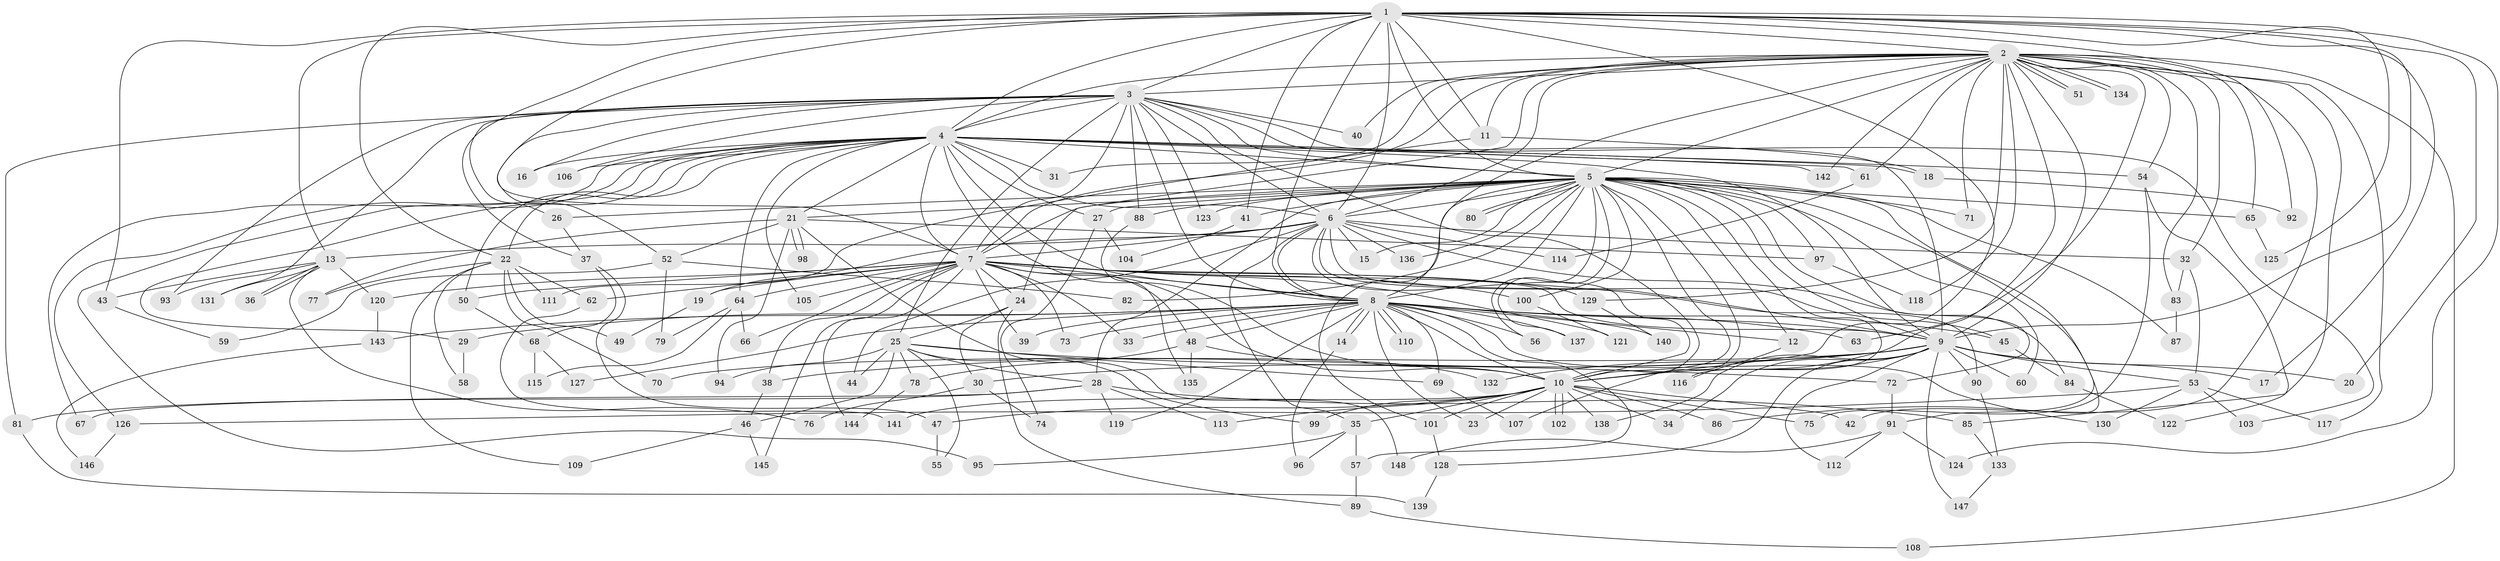 // coarse degree distribution, {21: 0.013513513513513514, 24: 0.013513513513513514, 18: 0.013513513513513514, 22: 0.013513513513513514, 12: 0.013513513513513514, 15: 0.02702702702702703, 23: 0.02702702702702703, 25: 0.013513513513513514, 19: 0.013513513513513514, 4: 0.0945945945945946, 8: 0.013513513513513514, 2: 0.4189189189189189, 3: 0.12162162162162163, 10: 0.013513513513513514, 6: 0.02702702702702703, 9: 0.013513513513513514, 5: 0.04054054054054054, 1: 0.0945945945945946, 7: 0.013513513513513514}
// Generated by graph-tools (version 1.1) at 2025/49/03/04/25 22:49:42]
// undirected, 148 vertices, 321 edges
graph export_dot {
  node [color=gray90,style=filled];
  1;
  2;
  3;
  4;
  5;
  6;
  7;
  8;
  9;
  10;
  11;
  12;
  13;
  14;
  15;
  16;
  17;
  18;
  19;
  20;
  21;
  22;
  23;
  24;
  25;
  26;
  27;
  28;
  29;
  30;
  31;
  32;
  33;
  34;
  35;
  36;
  37;
  38;
  39;
  40;
  41;
  42;
  43;
  44;
  45;
  46;
  47;
  48;
  49;
  50;
  51;
  52;
  53;
  54;
  55;
  56;
  57;
  58;
  59;
  60;
  61;
  62;
  63;
  64;
  65;
  66;
  67;
  68;
  69;
  70;
  71;
  72;
  73;
  74;
  75;
  76;
  77;
  78;
  79;
  80;
  81;
  82;
  83;
  84;
  85;
  86;
  87;
  88;
  89;
  90;
  91;
  92;
  93;
  94;
  95;
  96;
  97;
  98;
  99;
  100;
  101;
  102;
  103;
  104;
  105;
  106;
  107;
  108;
  109;
  110;
  111;
  112;
  113;
  114;
  115;
  116;
  117;
  118;
  119;
  120;
  121;
  122;
  123;
  124;
  125;
  126;
  127;
  128;
  129;
  130;
  131;
  132;
  133;
  134;
  135;
  136;
  137;
  138;
  139;
  140;
  141;
  142;
  143;
  144;
  145;
  146;
  147;
  148;
  1 -- 2;
  1 -- 3;
  1 -- 4;
  1 -- 5;
  1 -- 6;
  1 -- 7;
  1 -- 8;
  1 -- 9;
  1 -- 10;
  1 -- 11;
  1 -- 13;
  1 -- 17;
  1 -- 20;
  1 -- 22;
  1 -- 37;
  1 -- 41;
  1 -- 43;
  1 -- 92;
  1 -- 124;
  1 -- 125;
  2 -- 3;
  2 -- 4;
  2 -- 5;
  2 -- 6;
  2 -- 7;
  2 -- 8;
  2 -- 9;
  2 -- 10;
  2 -- 11;
  2 -- 24;
  2 -- 31;
  2 -- 32;
  2 -- 40;
  2 -- 42;
  2 -- 51;
  2 -- 51;
  2 -- 54;
  2 -- 61;
  2 -- 63;
  2 -- 65;
  2 -- 71;
  2 -- 83;
  2 -- 85;
  2 -- 108;
  2 -- 117;
  2 -- 118;
  2 -- 129;
  2 -- 134;
  2 -- 134;
  2 -- 142;
  3 -- 4;
  3 -- 5;
  3 -- 6;
  3 -- 7;
  3 -- 8;
  3 -- 9;
  3 -- 10;
  3 -- 16;
  3 -- 25;
  3 -- 26;
  3 -- 40;
  3 -- 52;
  3 -- 81;
  3 -- 88;
  3 -- 93;
  3 -- 103;
  3 -- 106;
  3 -- 123;
  3 -- 131;
  4 -- 5;
  4 -- 6;
  4 -- 7;
  4 -- 8;
  4 -- 9;
  4 -- 10;
  4 -- 16;
  4 -- 18;
  4 -- 21;
  4 -- 22;
  4 -- 27;
  4 -- 29;
  4 -- 31;
  4 -- 50;
  4 -- 54;
  4 -- 61;
  4 -- 64;
  4 -- 67;
  4 -- 95;
  4 -- 105;
  4 -- 106;
  4 -- 126;
  4 -- 142;
  5 -- 6;
  5 -- 7;
  5 -- 8;
  5 -- 9;
  5 -- 10;
  5 -- 12;
  5 -- 15;
  5 -- 21;
  5 -- 26;
  5 -- 27;
  5 -- 28;
  5 -- 41;
  5 -- 56;
  5 -- 60;
  5 -- 65;
  5 -- 71;
  5 -- 72;
  5 -- 80;
  5 -- 80;
  5 -- 82;
  5 -- 86;
  5 -- 87;
  5 -- 88;
  5 -- 91;
  5 -- 97;
  5 -- 100;
  5 -- 101;
  5 -- 107;
  5 -- 116;
  5 -- 123;
  5 -- 136;
  5 -- 137;
  6 -- 7;
  6 -- 8;
  6 -- 9;
  6 -- 10;
  6 -- 13;
  6 -- 15;
  6 -- 19;
  6 -- 32;
  6 -- 35;
  6 -- 44;
  6 -- 45;
  6 -- 84;
  6 -- 114;
  6 -- 136;
  7 -- 8;
  7 -- 9;
  7 -- 10;
  7 -- 19;
  7 -- 24;
  7 -- 33;
  7 -- 38;
  7 -- 39;
  7 -- 48;
  7 -- 50;
  7 -- 62;
  7 -- 64;
  7 -- 66;
  7 -- 73;
  7 -- 90;
  7 -- 100;
  7 -- 105;
  7 -- 120;
  7 -- 121;
  7 -- 129;
  7 -- 144;
  7 -- 145;
  8 -- 9;
  8 -- 10;
  8 -- 12;
  8 -- 14;
  8 -- 14;
  8 -- 23;
  8 -- 29;
  8 -- 33;
  8 -- 39;
  8 -- 45;
  8 -- 48;
  8 -- 56;
  8 -- 57;
  8 -- 63;
  8 -- 69;
  8 -- 73;
  8 -- 110;
  8 -- 110;
  8 -- 119;
  8 -- 127;
  8 -- 130;
  8 -- 137;
  8 -- 140;
  8 -- 143;
  9 -- 10;
  9 -- 17;
  9 -- 20;
  9 -- 30;
  9 -- 34;
  9 -- 38;
  9 -- 53;
  9 -- 60;
  9 -- 70;
  9 -- 90;
  9 -- 112;
  9 -- 128;
  9 -- 132;
  9 -- 138;
  9 -- 147;
  10 -- 23;
  10 -- 34;
  10 -- 35;
  10 -- 42;
  10 -- 47;
  10 -- 75;
  10 -- 86;
  10 -- 99;
  10 -- 101;
  10 -- 102;
  10 -- 102;
  10 -- 113;
  10 -- 138;
  10 -- 141;
  11 -- 18;
  11 -- 111;
  12 -- 116;
  13 -- 36;
  13 -- 36;
  13 -- 43;
  13 -- 76;
  13 -- 93;
  13 -- 120;
  13 -- 131;
  14 -- 96;
  18 -- 92;
  19 -- 49;
  21 -- 52;
  21 -- 77;
  21 -- 94;
  21 -- 97;
  21 -- 98;
  21 -- 98;
  21 -- 148;
  22 -- 49;
  22 -- 58;
  22 -- 62;
  22 -- 70;
  22 -- 77;
  22 -- 109;
  22 -- 111;
  24 -- 25;
  24 -- 30;
  24 -- 89;
  25 -- 28;
  25 -- 44;
  25 -- 46;
  25 -- 55;
  25 -- 69;
  25 -- 72;
  25 -- 78;
  25 -- 94;
  25 -- 99;
  26 -- 37;
  27 -- 74;
  27 -- 104;
  28 -- 67;
  28 -- 81;
  28 -- 85;
  28 -- 113;
  28 -- 119;
  29 -- 58;
  30 -- 74;
  30 -- 76;
  32 -- 53;
  32 -- 83;
  35 -- 57;
  35 -- 95;
  35 -- 96;
  37 -- 47;
  37 -- 68;
  38 -- 46;
  41 -- 104;
  43 -- 59;
  45 -- 84;
  46 -- 109;
  46 -- 145;
  47 -- 55;
  48 -- 78;
  48 -- 132;
  48 -- 135;
  50 -- 68;
  52 -- 59;
  52 -- 79;
  52 -- 82;
  53 -- 103;
  53 -- 117;
  53 -- 126;
  53 -- 130;
  54 -- 75;
  54 -- 122;
  57 -- 89;
  61 -- 114;
  62 -- 141;
  64 -- 66;
  64 -- 79;
  64 -- 115;
  65 -- 125;
  68 -- 115;
  68 -- 127;
  69 -- 107;
  72 -- 91;
  78 -- 144;
  81 -- 139;
  83 -- 87;
  84 -- 122;
  85 -- 133;
  88 -- 135;
  89 -- 108;
  90 -- 133;
  91 -- 112;
  91 -- 124;
  91 -- 148;
  97 -- 118;
  100 -- 121;
  101 -- 128;
  120 -- 143;
  126 -- 146;
  128 -- 139;
  129 -- 140;
  133 -- 147;
  143 -- 146;
}
